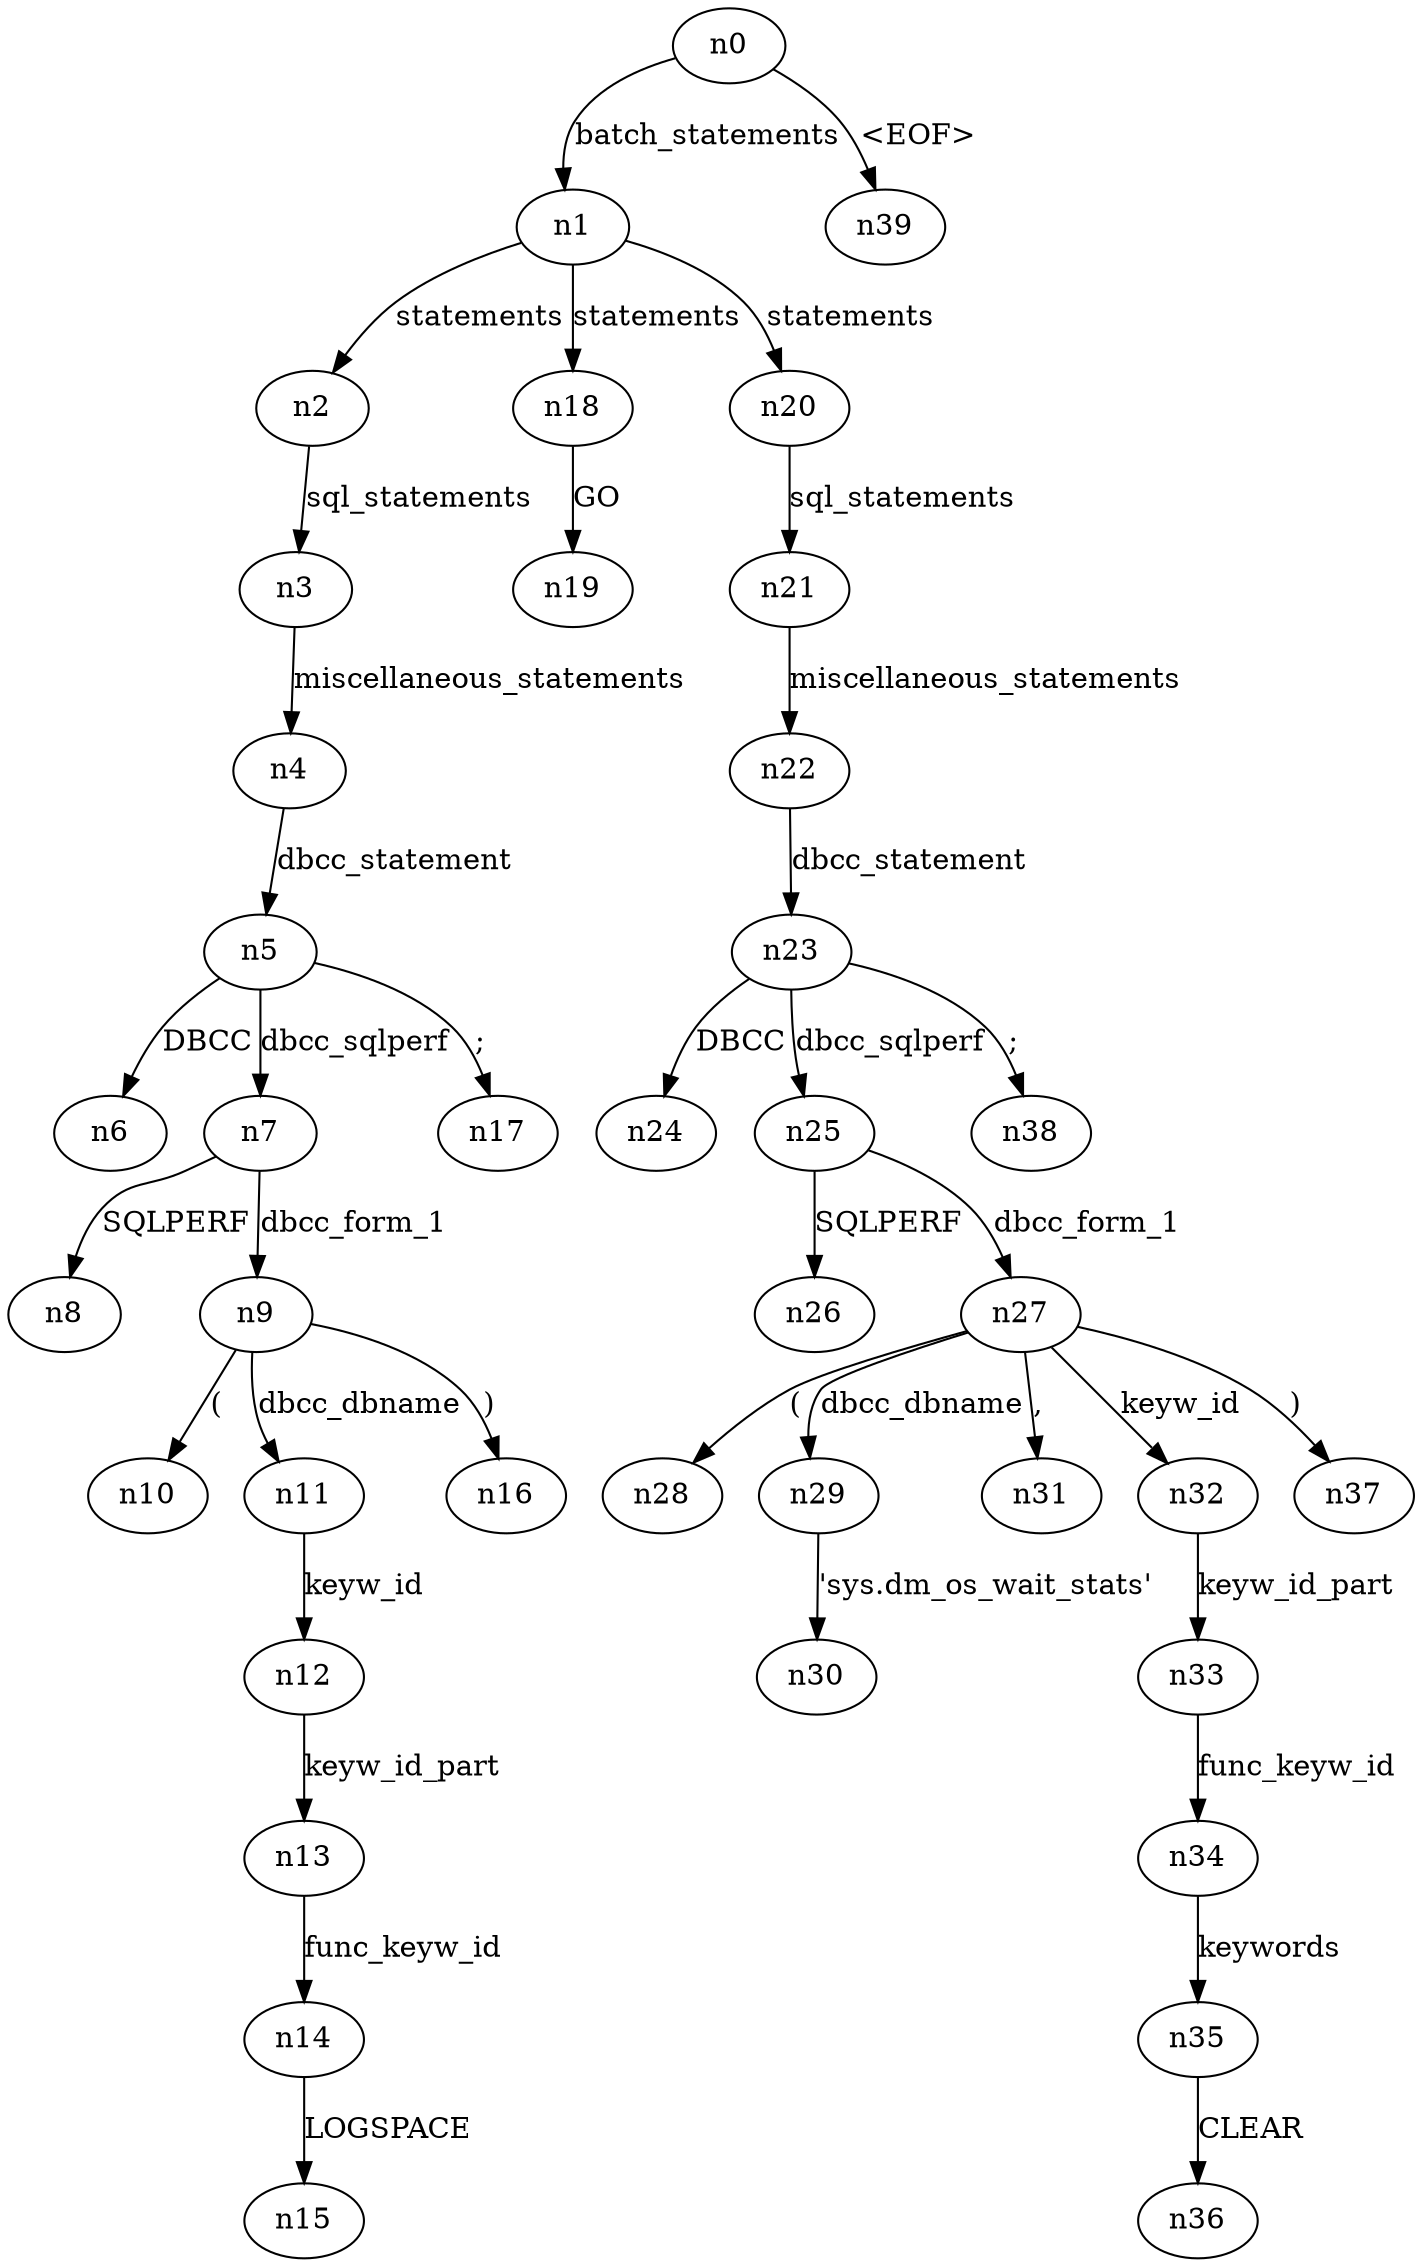 digraph ParseTree {
  n0 -> n1 [label="batch_statements"];
  n1 -> n2 [label="statements"];
  n2 -> n3 [label="sql_statements"];
  n3 -> n4 [label="miscellaneous_statements"];
  n4 -> n5 [label="dbcc_statement"];
  n5 -> n6 [label="DBCC"];
  n5 -> n7 [label="dbcc_sqlperf"];
  n7 -> n8 [label="SQLPERF"];
  n7 -> n9 [label="dbcc_form_1"];
  n9 -> n10 [label="("];
  n9 -> n11 [label="dbcc_dbname"];
  n11 -> n12 [label="keyw_id"];
  n12 -> n13 [label="keyw_id_part"];
  n13 -> n14 [label="func_keyw_id"];
  n14 -> n15 [label="LOGSPACE"];
  n9 -> n16 [label=")"];
  n5 -> n17 [label=";"];
  n1 -> n18 [label="statements"];
  n18 -> n19 [label="GO"];
  n1 -> n20 [label="statements"];
  n20 -> n21 [label="sql_statements"];
  n21 -> n22 [label="miscellaneous_statements"];
  n22 -> n23 [label="dbcc_statement"];
  n23 -> n24 [label="DBCC"];
  n23 -> n25 [label="dbcc_sqlperf"];
  n25 -> n26 [label="SQLPERF"];
  n25 -> n27 [label="dbcc_form_1"];
  n27 -> n28 [label="("];
  n27 -> n29 [label="dbcc_dbname"];
  n29 -> n30 [label="'sys.dm_os_wait_stats'"];
  n27 -> n31 [label=","];
  n27 -> n32 [label="keyw_id"];
  n32 -> n33 [label="keyw_id_part"];
  n33 -> n34 [label="func_keyw_id"];
  n34 -> n35 [label="keywords"];
  n35 -> n36 [label="CLEAR"];
  n27 -> n37 [label=")"];
  n23 -> n38 [label=";"];
  n0 -> n39 [label="<EOF>"];
}